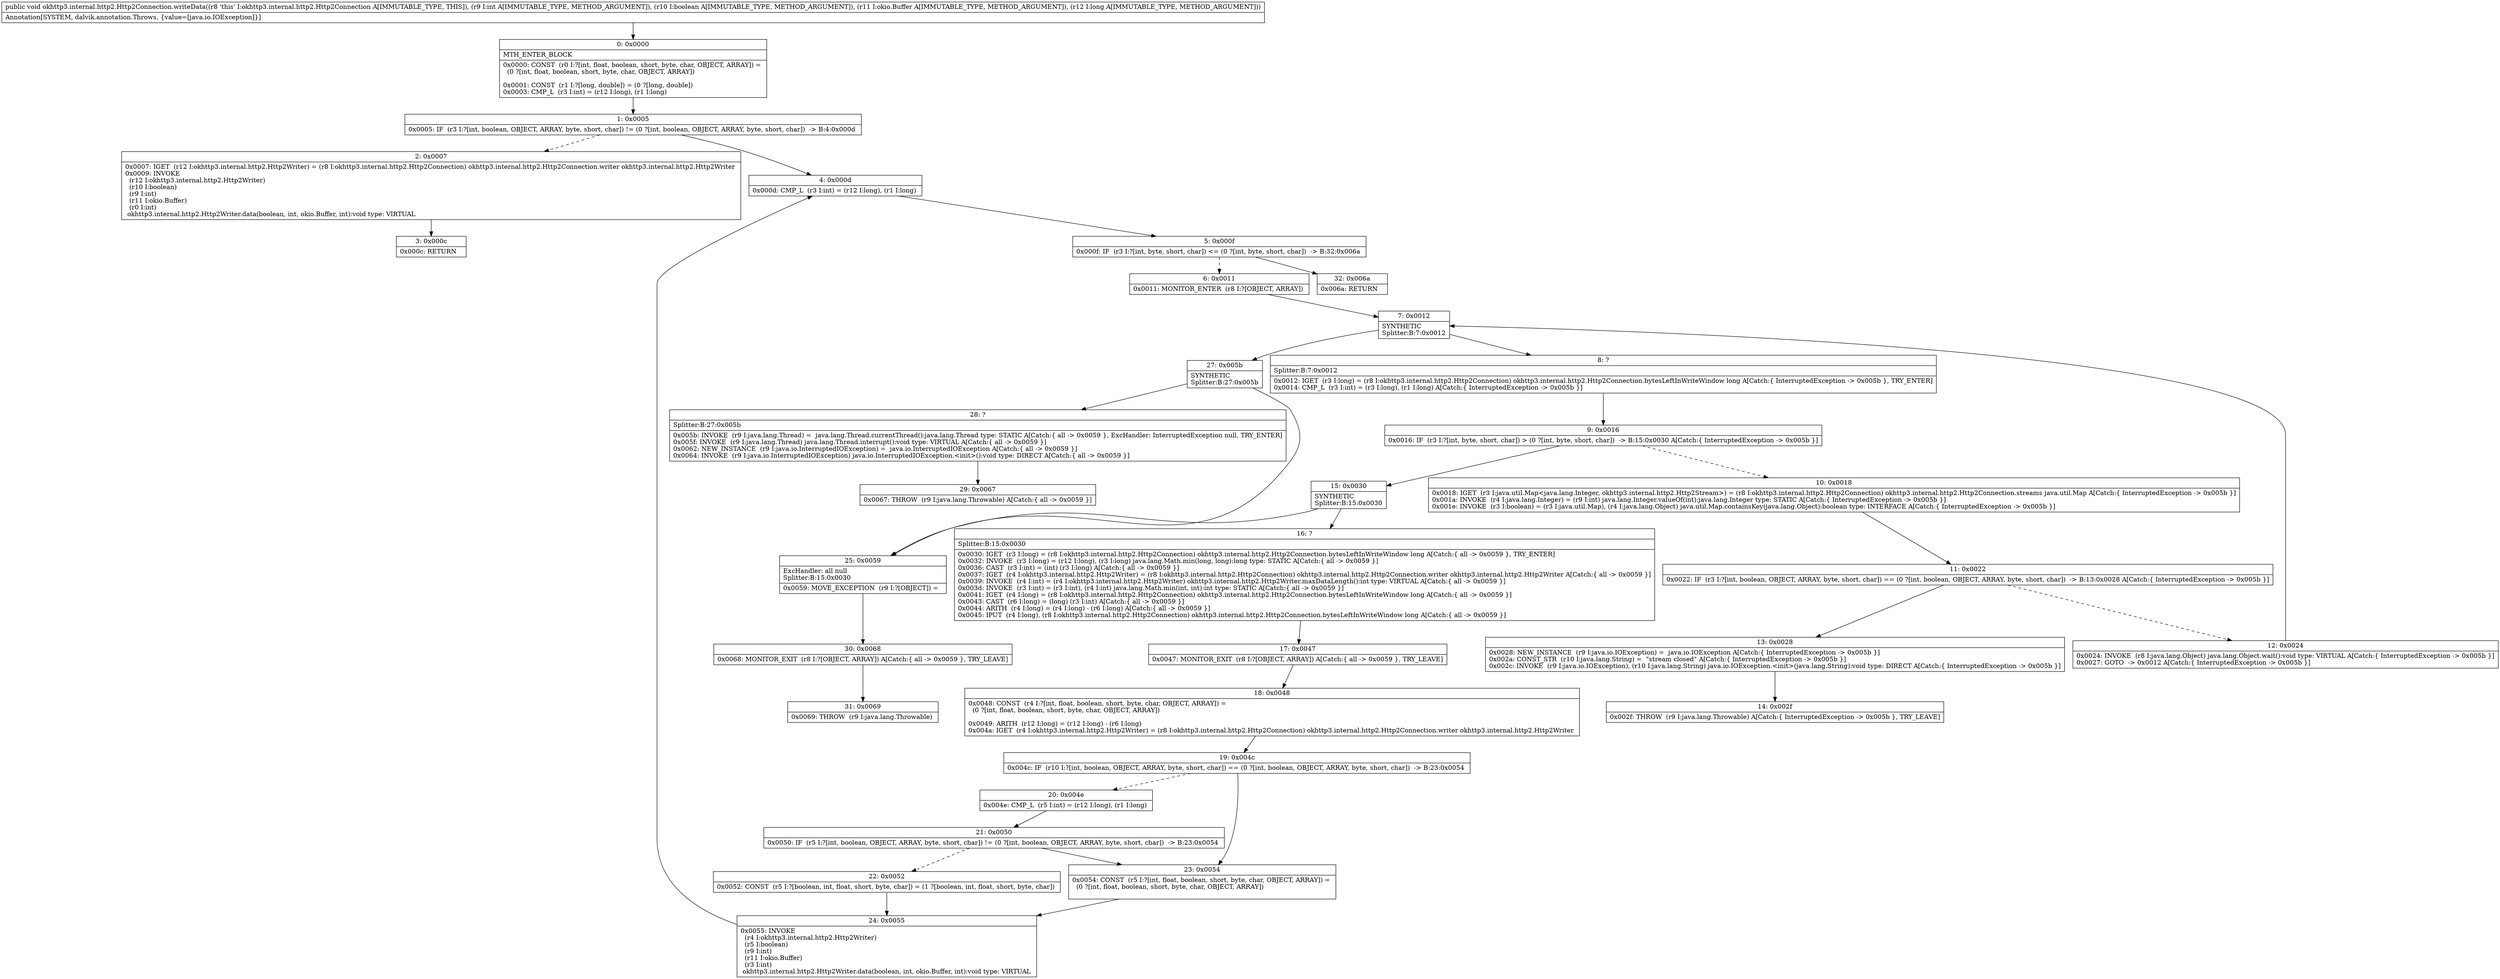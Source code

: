 digraph "CFG forokhttp3.internal.http2.Http2Connection.writeData(IZLokio\/Buffer;J)V" {
Node_0 [shape=record,label="{0\:\ 0x0000|MTH_ENTER_BLOCK\l|0x0000: CONST  (r0 I:?[int, float, boolean, short, byte, char, OBJECT, ARRAY]) = \l  (0 ?[int, float, boolean, short, byte, char, OBJECT, ARRAY])\l \l0x0001: CONST  (r1 I:?[long, double]) = (0 ?[long, double]) \l0x0003: CMP_L  (r3 I:int) = (r12 I:long), (r1 I:long) \l}"];
Node_1 [shape=record,label="{1\:\ 0x0005|0x0005: IF  (r3 I:?[int, boolean, OBJECT, ARRAY, byte, short, char]) != (0 ?[int, boolean, OBJECT, ARRAY, byte, short, char])  \-\> B:4:0x000d \l}"];
Node_2 [shape=record,label="{2\:\ 0x0007|0x0007: IGET  (r12 I:okhttp3.internal.http2.Http2Writer) = (r8 I:okhttp3.internal.http2.Http2Connection) okhttp3.internal.http2.Http2Connection.writer okhttp3.internal.http2.Http2Writer \l0x0009: INVOKE  \l  (r12 I:okhttp3.internal.http2.Http2Writer)\l  (r10 I:boolean)\l  (r9 I:int)\l  (r11 I:okio.Buffer)\l  (r0 I:int)\l okhttp3.internal.http2.Http2Writer.data(boolean, int, okio.Buffer, int):void type: VIRTUAL \l}"];
Node_3 [shape=record,label="{3\:\ 0x000c|0x000c: RETURN   \l}"];
Node_4 [shape=record,label="{4\:\ 0x000d|0x000d: CMP_L  (r3 I:int) = (r12 I:long), (r1 I:long) \l}"];
Node_5 [shape=record,label="{5\:\ 0x000f|0x000f: IF  (r3 I:?[int, byte, short, char]) \<= (0 ?[int, byte, short, char])  \-\> B:32:0x006a \l}"];
Node_6 [shape=record,label="{6\:\ 0x0011|0x0011: MONITOR_ENTER  (r8 I:?[OBJECT, ARRAY]) \l}"];
Node_7 [shape=record,label="{7\:\ 0x0012|SYNTHETIC\lSplitter:B:7:0x0012\l}"];
Node_8 [shape=record,label="{8\:\ ?|Splitter:B:7:0x0012\l|0x0012: IGET  (r3 I:long) = (r8 I:okhttp3.internal.http2.Http2Connection) okhttp3.internal.http2.Http2Connection.bytesLeftInWriteWindow long A[Catch:\{ InterruptedException \-\> 0x005b \}, TRY_ENTER]\l0x0014: CMP_L  (r3 I:int) = (r3 I:long), (r1 I:long) A[Catch:\{ InterruptedException \-\> 0x005b \}]\l}"];
Node_9 [shape=record,label="{9\:\ 0x0016|0x0016: IF  (r3 I:?[int, byte, short, char]) \> (0 ?[int, byte, short, char])  \-\> B:15:0x0030 A[Catch:\{ InterruptedException \-\> 0x005b \}]\l}"];
Node_10 [shape=record,label="{10\:\ 0x0018|0x0018: IGET  (r3 I:java.util.Map\<java.lang.Integer, okhttp3.internal.http2.Http2Stream\>) = (r8 I:okhttp3.internal.http2.Http2Connection) okhttp3.internal.http2.Http2Connection.streams java.util.Map A[Catch:\{ InterruptedException \-\> 0x005b \}]\l0x001a: INVOKE  (r4 I:java.lang.Integer) = (r9 I:int) java.lang.Integer.valueOf(int):java.lang.Integer type: STATIC A[Catch:\{ InterruptedException \-\> 0x005b \}]\l0x001e: INVOKE  (r3 I:boolean) = (r3 I:java.util.Map), (r4 I:java.lang.Object) java.util.Map.containsKey(java.lang.Object):boolean type: INTERFACE A[Catch:\{ InterruptedException \-\> 0x005b \}]\l}"];
Node_11 [shape=record,label="{11\:\ 0x0022|0x0022: IF  (r3 I:?[int, boolean, OBJECT, ARRAY, byte, short, char]) == (0 ?[int, boolean, OBJECT, ARRAY, byte, short, char])  \-\> B:13:0x0028 A[Catch:\{ InterruptedException \-\> 0x005b \}]\l}"];
Node_12 [shape=record,label="{12\:\ 0x0024|0x0024: INVOKE  (r8 I:java.lang.Object) java.lang.Object.wait():void type: VIRTUAL A[Catch:\{ InterruptedException \-\> 0x005b \}]\l0x0027: GOTO  \-\> 0x0012 A[Catch:\{ InterruptedException \-\> 0x005b \}]\l}"];
Node_13 [shape=record,label="{13\:\ 0x0028|0x0028: NEW_INSTANCE  (r9 I:java.io.IOException) =  java.io.IOException A[Catch:\{ InterruptedException \-\> 0x005b \}]\l0x002a: CONST_STR  (r10 I:java.lang.String) =  \"stream closed\" A[Catch:\{ InterruptedException \-\> 0x005b \}]\l0x002c: INVOKE  (r9 I:java.io.IOException), (r10 I:java.lang.String) java.io.IOException.\<init\>(java.lang.String):void type: DIRECT A[Catch:\{ InterruptedException \-\> 0x005b \}]\l}"];
Node_14 [shape=record,label="{14\:\ 0x002f|0x002f: THROW  (r9 I:java.lang.Throwable) A[Catch:\{ InterruptedException \-\> 0x005b \}, TRY_LEAVE]\l}"];
Node_15 [shape=record,label="{15\:\ 0x0030|SYNTHETIC\lSplitter:B:15:0x0030\l}"];
Node_16 [shape=record,label="{16\:\ ?|Splitter:B:15:0x0030\l|0x0030: IGET  (r3 I:long) = (r8 I:okhttp3.internal.http2.Http2Connection) okhttp3.internal.http2.Http2Connection.bytesLeftInWriteWindow long A[Catch:\{ all \-\> 0x0059 \}, TRY_ENTER]\l0x0032: INVOKE  (r3 I:long) = (r12 I:long), (r3 I:long) java.lang.Math.min(long, long):long type: STATIC A[Catch:\{ all \-\> 0x0059 \}]\l0x0036: CAST  (r3 I:int) = (int) (r3 I:long) A[Catch:\{ all \-\> 0x0059 \}]\l0x0037: IGET  (r4 I:okhttp3.internal.http2.Http2Writer) = (r8 I:okhttp3.internal.http2.Http2Connection) okhttp3.internal.http2.Http2Connection.writer okhttp3.internal.http2.Http2Writer A[Catch:\{ all \-\> 0x0059 \}]\l0x0039: INVOKE  (r4 I:int) = (r4 I:okhttp3.internal.http2.Http2Writer) okhttp3.internal.http2.Http2Writer.maxDataLength():int type: VIRTUAL A[Catch:\{ all \-\> 0x0059 \}]\l0x003d: INVOKE  (r3 I:int) = (r3 I:int), (r4 I:int) java.lang.Math.min(int, int):int type: STATIC A[Catch:\{ all \-\> 0x0059 \}]\l0x0041: IGET  (r4 I:long) = (r8 I:okhttp3.internal.http2.Http2Connection) okhttp3.internal.http2.Http2Connection.bytesLeftInWriteWindow long A[Catch:\{ all \-\> 0x0059 \}]\l0x0043: CAST  (r6 I:long) = (long) (r3 I:int) A[Catch:\{ all \-\> 0x0059 \}]\l0x0044: ARITH  (r4 I:long) = (r4 I:long) \- (r6 I:long) A[Catch:\{ all \-\> 0x0059 \}]\l0x0045: IPUT  (r4 I:long), (r8 I:okhttp3.internal.http2.Http2Connection) okhttp3.internal.http2.Http2Connection.bytesLeftInWriteWindow long A[Catch:\{ all \-\> 0x0059 \}]\l}"];
Node_17 [shape=record,label="{17\:\ 0x0047|0x0047: MONITOR_EXIT  (r8 I:?[OBJECT, ARRAY]) A[Catch:\{ all \-\> 0x0059 \}, TRY_LEAVE]\l}"];
Node_18 [shape=record,label="{18\:\ 0x0048|0x0048: CONST  (r4 I:?[int, float, boolean, short, byte, char, OBJECT, ARRAY]) = \l  (0 ?[int, float, boolean, short, byte, char, OBJECT, ARRAY])\l \l0x0049: ARITH  (r12 I:long) = (r12 I:long) \- (r6 I:long) \l0x004a: IGET  (r4 I:okhttp3.internal.http2.Http2Writer) = (r8 I:okhttp3.internal.http2.Http2Connection) okhttp3.internal.http2.Http2Connection.writer okhttp3.internal.http2.Http2Writer \l}"];
Node_19 [shape=record,label="{19\:\ 0x004c|0x004c: IF  (r10 I:?[int, boolean, OBJECT, ARRAY, byte, short, char]) == (0 ?[int, boolean, OBJECT, ARRAY, byte, short, char])  \-\> B:23:0x0054 \l}"];
Node_20 [shape=record,label="{20\:\ 0x004e|0x004e: CMP_L  (r5 I:int) = (r12 I:long), (r1 I:long) \l}"];
Node_21 [shape=record,label="{21\:\ 0x0050|0x0050: IF  (r5 I:?[int, boolean, OBJECT, ARRAY, byte, short, char]) != (0 ?[int, boolean, OBJECT, ARRAY, byte, short, char])  \-\> B:23:0x0054 \l}"];
Node_22 [shape=record,label="{22\:\ 0x0052|0x0052: CONST  (r5 I:?[boolean, int, float, short, byte, char]) = (1 ?[boolean, int, float, short, byte, char]) \l}"];
Node_23 [shape=record,label="{23\:\ 0x0054|0x0054: CONST  (r5 I:?[int, float, boolean, short, byte, char, OBJECT, ARRAY]) = \l  (0 ?[int, float, boolean, short, byte, char, OBJECT, ARRAY])\l \l}"];
Node_24 [shape=record,label="{24\:\ 0x0055|0x0055: INVOKE  \l  (r4 I:okhttp3.internal.http2.Http2Writer)\l  (r5 I:boolean)\l  (r9 I:int)\l  (r11 I:okio.Buffer)\l  (r3 I:int)\l okhttp3.internal.http2.Http2Writer.data(boolean, int, okio.Buffer, int):void type: VIRTUAL \l}"];
Node_25 [shape=record,label="{25\:\ 0x0059|ExcHandler: all null\lSplitter:B:15:0x0030\l|0x0059: MOVE_EXCEPTION  (r9 I:?[OBJECT]) =  \l}"];
Node_27 [shape=record,label="{27\:\ 0x005b|SYNTHETIC\lSplitter:B:27:0x005b\l}"];
Node_28 [shape=record,label="{28\:\ ?|Splitter:B:27:0x005b\l|0x005b: INVOKE  (r9 I:java.lang.Thread) =  java.lang.Thread.currentThread():java.lang.Thread type: STATIC A[Catch:\{ all \-\> 0x0059 \}, ExcHandler: InterruptedException null, TRY_ENTER]\l0x005f: INVOKE  (r9 I:java.lang.Thread) java.lang.Thread.interrupt():void type: VIRTUAL A[Catch:\{ all \-\> 0x0059 \}]\l0x0062: NEW_INSTANCE  (r9 I:java.io.InterruptedIOException) =  java.io.InterruptedIOException A[Catch:\{ all \-\> 0x0059 \}]\l0x0064: INVOKE  (r9 I:java.io.InterruptedIOException) java.io.InterruptedIOException.\<init\>():void type: DIRECT A[Catch:\{ all \-\> 0x0059 \}]\l}"];
Node_29 [shape=record,label="{29\:\ 0x0067|0x0067: THROW  (r9 I:java.lang.Throwable) A[Catch:\{ all \-\> 0x0059 \}]\l}"];
Node_30 [shape=record,label="{30\:\ 0x0068|0x0068: MONITOR_EXIT  (r8 I:?[OBJECT, ARRAY]) A[Catch:\{ all \-\> 0x0059 \}, TRY_LEAVE]\l}"];
Node_31 [shape=record,label="{31\:\ 0x0069|0x0069: THROW  (r9 I:java.lang.Throwable) \l}"];
Node_32 [shape=record,label="{32\:\ 0x006a|0x006a: RETURN   \l}"];
MethodNode[shape=record,label="{public void okhttp3.internal.http2.Http2Connection.writeData((r8 'this' I:okhttp3.internal.http2.Http2Connection A[IMMUTABLE_TYPE, THIS]), (r9 I:int A[IMMUTABLE_TYPE, METHOD_ARGUMENT]), (r10 I:boolean A[IMMUTABLE_TYPE, METHOD_ARGUMENT]), (r11 I:okio.Buffer A[IMMUTABLE_TYPE, METHOD_ARGUMENT]), (r12 I:long A[IMMUTABLE_TYPE, METHOD_ARGUMENT]))  | Annotation[SYSTEM, dalvik.annotation.Throws, \{value=[java.io.IOException]\}]\l}"];
MethodNode -> Node_0;
Node_0 -> Node_1;
Node_1 -> Node_2[style=dashed];
Node_1 -> Node_4;
Node_2 -> Node_3;
Node_4 -> Node_5;
Node_5 -> Node_6[style=dashed];
Node_5 -> Node_32;
Node_6 -> Node_7;
Node_7 -> Node_8;
Node_7 -> Node_27;
Node_8 -> Node_9;
Node_9 -> Node_10[style=dashed];
Node_9 -> Node_15;
Node_10 -> Node_11;
Node_11 -> Node_12[style=dashed];
Node_11 -> Node_13;
Node_12 -> Node_7;
Node_13 -> Node_14;
Node_15 -> Node_16;
Node_15 -> Node_25;
Node_16 -> Node_17;
Node_17 -> Node_18;
Node_18 -> Node_19;
Node_19 -> Node_20[style=dashed];
Node_19 -> Node_23;
Node_20 -> Node_21;
Node_21 -> Node_22[style=dashed];
Node_21 -> Node_23;
Node_22 -> Node_24;
Node_23 -> Node_24;
Node_24 -> Node_4;
Node_25 -> Node_30;
Node_27 -> Node_28;
Node_27 -> Node_25;
Node_28 -> Node_29;
Node_30 -> Node_31;
}

